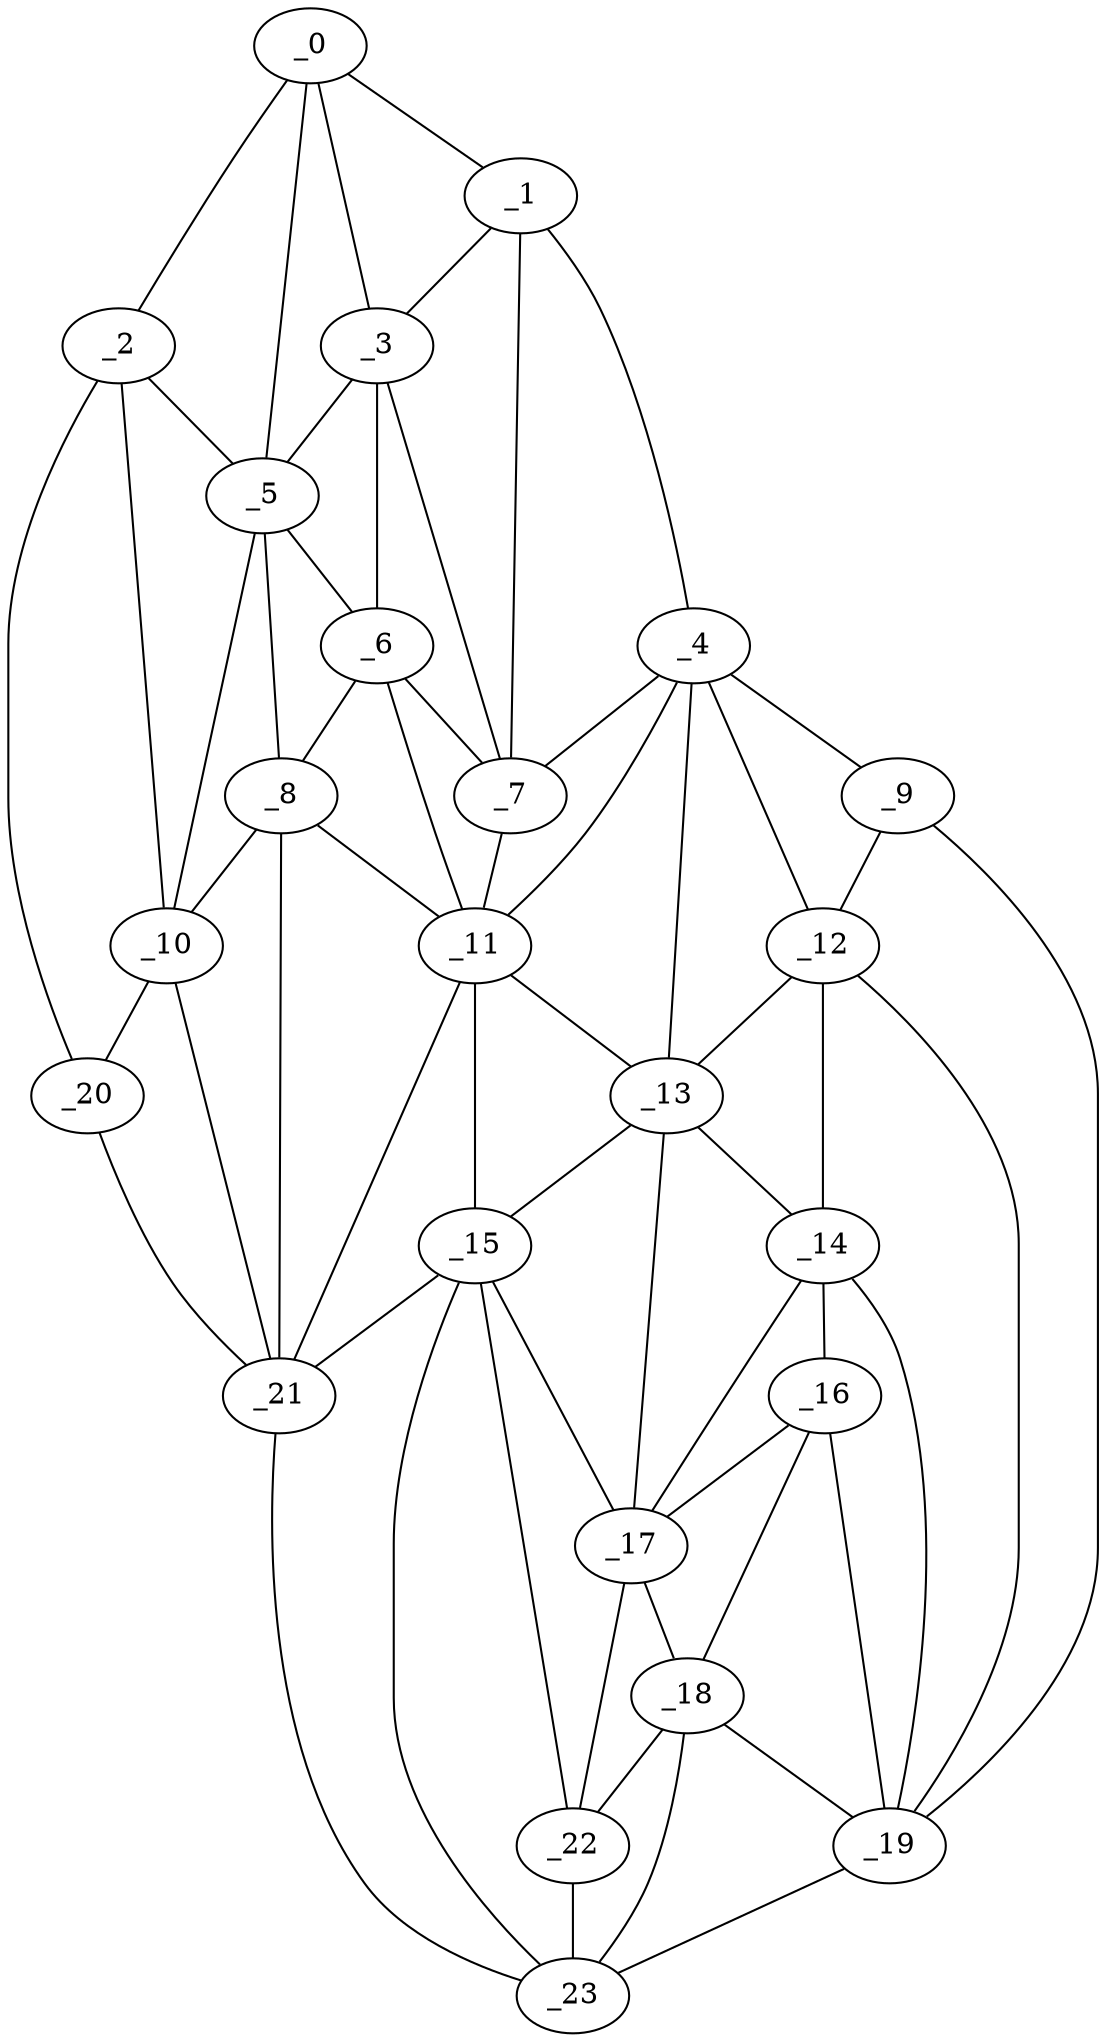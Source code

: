 graph "obj43__320.gxl" {
	_0	 [x=12,
		y=13];
	_1	 [x=27,
		y=75];
	_0 -- _1	 [valence=1];
	_2	 [x=33,
		y=4];
	_0 -- _2	 [valence=1];
	_3	 [x=40,
		y=66];
	_0 -- _3	 [valence=2];
	_5	 [x=48,
		y=52];
	_0 -- _5	 [valence=1];
	_1 -- _3	 [valence=1];
	_4	 [x=46,
		y=109];
	_1 -- _4	 [valence=1];
	_7	 [x=50,
		y=68];
	_1 -- _7	 [valence=2];
	_2 -- _5	 [valence=1];
	_10	 [x=59,
		y=27];
	_2 -- _10	 [valence=2];
	_20	 [x=103,
		y=14];
	_2 -- _20	 [valence=1];
	_3 -- _5	 [valence=2];
	_6	 [x=48,
		y=61];
	_3 -- _6	 [valence=2];
	_3 -- _7	 [valence=2];
	_4 -- _7	 [valence=2];
	_9	 [x=57,
		y=115];
	_4 -- _9	 [valence=1];
	_11	 [x=70,
		y=69];
	_4 -- _11	 [valence=2];
	_12	 [x=83,
		y=101];
	_4 -- _12	 [valence=1];
	_13	 [x=85,
		y=93];
	_4 -- _13	 [valence=1];
	_5 -- _6	 [valence=1];
	_8	 [x=57,
		y=49];
	_5 -- _8	 [valence=1];
	_5 -- _10	 [valence=2];
	_6 -- _7	 [valence=2];
	_6 -- _8	 [valence=2];
	_6 -- _11	 [valence=2];
	_7 -- _11	 [valence=1];
	_8 -- _10	 [valence=1];
	_8 -- _11	 [valence=1];
	_21	 [x=106,
		y=21];
	_8 -- _21	 [valence=2];
	_9 -- _12	 [valence=2];
	_19	 [x=101,
		y=111];
	_9 -- _19	 [valence=1];
	_10 -- _20	 [valence=2];
	_10 -- _21	 [valence=2];
	_11 -- _13	 [valence=2];
	_15	 [x=96,
		y=73];
	_11 -- _15	 [valence=1];
	_11 -- _21	 [valence=2];
	_12 -- _13	 [valence=2];
	_14	 [x=93,
		y=99];
	_12 -- _14	 [valence=1];
	_12 -- _19	 [valence=1];
	_13 -- _14	 [valence=1];
	_13 -- _15	 [valence=2];
	_17	 [x=99,
		y=93];
	_13 -- _17	 [valence=2];
	_16	 [x=98,
		y=102];
	_14 -- _16	 [valence=1];
	_14 -- _17	 [valence=2];
	_14 -- _19	 [valence=2];
	_15 -- _17	 [valence=1];
	_15 -- _21	 [valence=2];
	_22	 [x=106,
		y=78];
	_15 -- _22	 [valence=2];
	_23	 [x=117,
		y=63];
	_15 -- _23	 [valence=2];
	_16 -- _17	 [valence=2];
	_18	 [x=101,
		y=106];
	_16 -- _18	 [valence=1];
	_16 -- _19	 [valence=2];
	_17 -- _18	 [valence=2];
	_17 -- _22	 [valence=1];
	_18 -- _19	 [valence=2];
	_18 -- _22	 [valence=2];
	_18 -- _23	 [valence=2];
	_19 -- _23	 [valence=1];
	_20 -- _21	 [valence=1];
	_21 -- _23	 [valence=1];
	_22 -- _23	 [valence=1];
}
